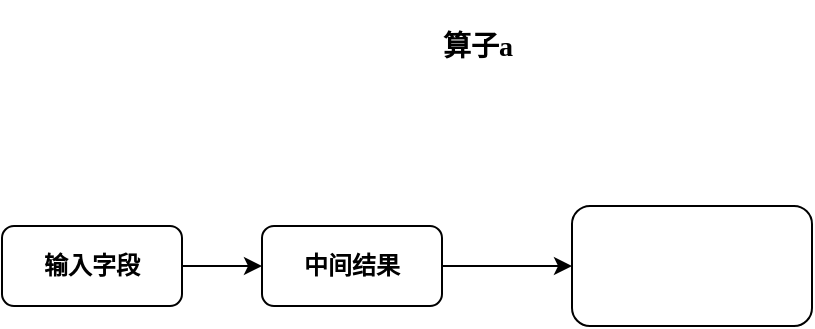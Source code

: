 <mxfile version="16.6.4" type="github">
  <diagram id="t5013ClFBceo3AWYJ7qr" name="第 1 页">
    <mxGraphModel dx="845" dy="595" grid="1" gridSize="10" guides="1" tooltips="1" connect="1" arrows="1" fold="1" page="1" pageScale="1" pageWidth="827" pageHeight="1169" math="0" shadow="0">
      <root>
        <mxCell id="0" />
        <mxCell id="1" parent="0" />
        <mxCell id="a7ovbASMTijBWr023Lwf-48" style="edgeStyle=orthogonalEdgeStyle;rounded=0;orthogonalLoop=1;jettySize=auto;html=1;exitX=1;exitY=0.5;exitDx=0;exitDy=0;fontFamily=Times New Roman;" edge="1" parent="1" source="a7ovbASMTijBWr023Lwf-34" target="a7ovbASMTijBWr023Lwf-38">
          <mxGeometry relative="1" as="geometry" />
        </mxCell>
        <mxCell id="a7ovbASMTijBWr023Lwf-34" value="&lt;h4&gt;输入字段&lt;/h4&gt;" style="rounded=1;whiteSpace=wrap;html=1;" vertex="1" parent="1">
          <mxGeometry x="100" y="190" width="90" height="40" as="geometry" />
        </mxCell>
        <mxCell id="a7ovbASMTijBWr023Lwf-52" value="" style="edgeStyle=orthogonalEdgeStyle;rounded=0;orthogonalLoop=1;jettySize=auto;html=1;fontFamily=Times New Roman;" edge="1" parent="1" source="a7ovbASMTijBWr023Lwf-38" target="a7ovbASMTijBWr023Lwf-51">
          <mxGeometry relative="1" as="geometry" />
        </mxCell>
        <mxCell id="a7ovbASMTijBWr023Lwf-38" value="&lt;h4&gt;中间结果&lt;/h4&gt;" style="rounded=1;whiteSpace=wrap;html=1;" vertex="1" parent="1">
          <mxGeometry x="230" y="190" width="90" height="40" as="geometry" />
        </mxCell>
        <mxCell id="a7ovbASMTijBWr023Lwf-45" value="&lt;h3&gt;算子a&lt;/h3&gt;" style="rounded=1;whiteSpace=wrap;html=1;fontFamily=Times New Roman;strokeColor=none;" vertex="1" parent="1">
          <mxGeometry x="310" y="90" width="56" height="20" as="geometry" />
        </mxCell>
        <mxCell id="a7ovbASMTijBWr023Lwf-51" value="" style="whiteSpace=wrap;html=1;rounded=1;" vertex="1" parent="1">
          <mxGeometry x="385" y="180" width="120" height="60" as="geometry" />
        </mxCell>
      </root>
    </mxGraphModel>
  </diagram>
</mxfile>
